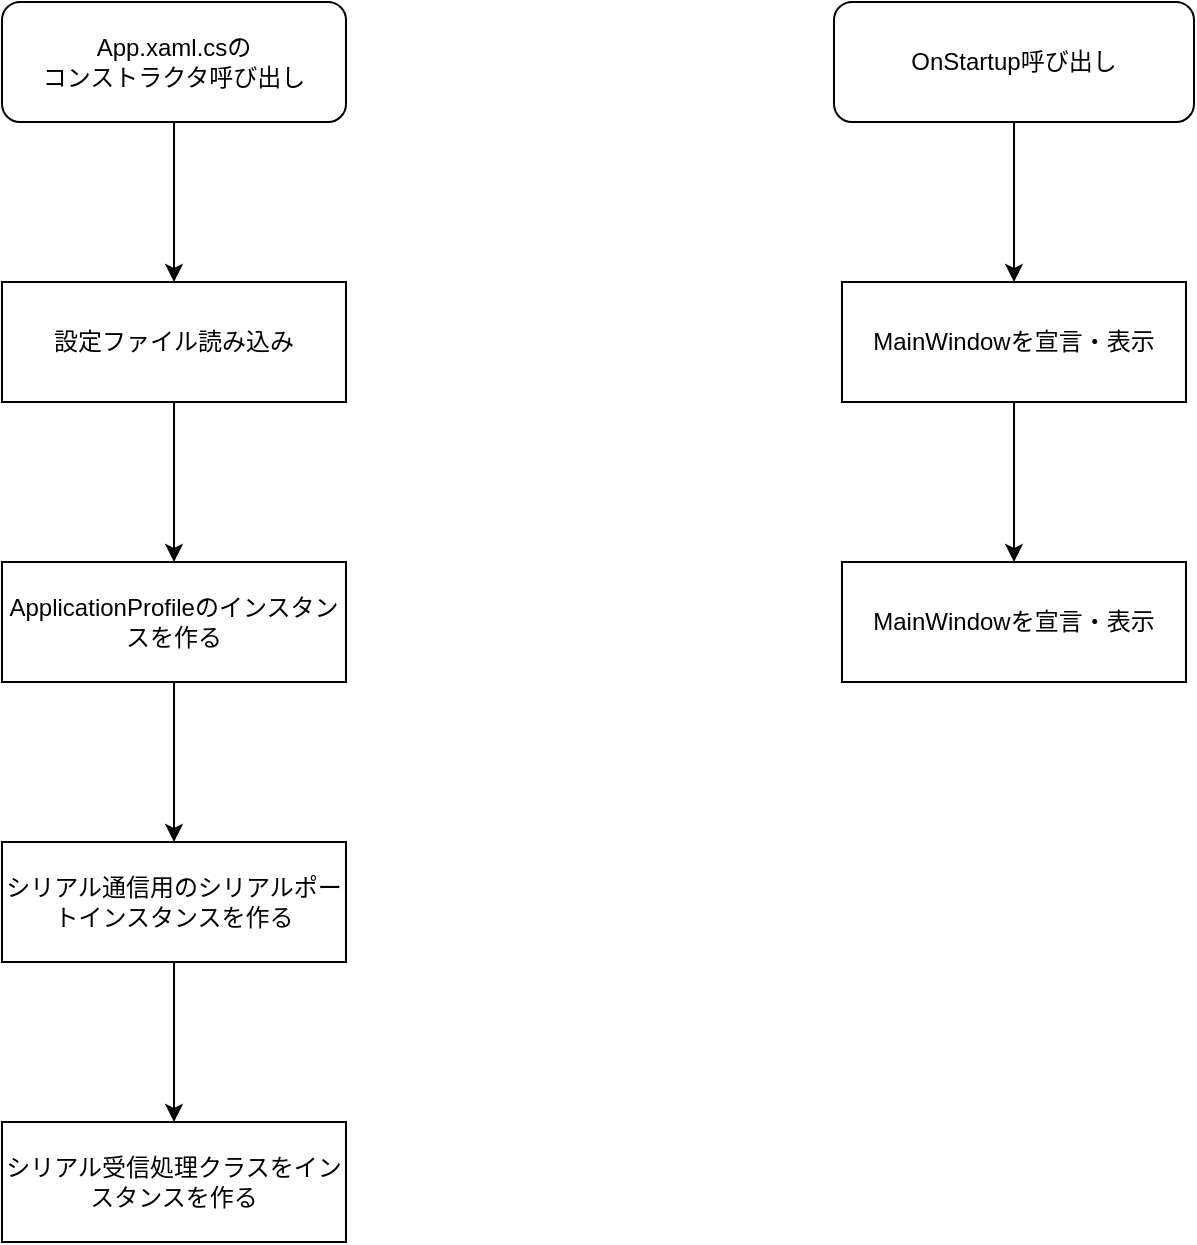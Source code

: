 <mxfile>
    <diagram id="vUIeG38WWE5ZPIOiv0nL" name="ページ1">
        <mxGraphModel dx="778" dy="662" grid="1" gridSize="10" guides="1" tooltips="1" connect="1" arrows="1" fold="1" page="1" pageScale="1" pageWidth="827" pageHeight="1169" math="0" shadow="0">
            <root>
                <mxCell id="0"/>
                <mxCell id="1" parent="0"/>
                <mxCell id="5" value="" style="edgeStyle=none;html=1;" edge="1" parent="1" source="2" target="4">
                    <mxGeometry relative="1" as="geometry"/>
                </mxCell>
                <mxCell id="2" value="App.xaml.csの&lt;br&gt;コンストラクタ呼び出し" style="rounded=1;whiteSpace=wrap;html=1;" vertex="1" parent="1">
                    <mxGeometry x="328" y="40" width="172" height="60" as="geometry"/>
                </mxCell>
                <mxCell id="7" value="" style="edgeStyle=none;html=1;" edge="1" parent="1" source="4" target="6">
                    <mxGeometry relative="1" as="geometry"/>
                </mxCell>
                <mxCell id="4" value="設定ファイル読み込み" style="rounded=0;whiteSpace=wrap;html=1;glass=0;" vertex="1" parent="1">
                    <mxGeometry x="328" y="180" width="172" height="60" as="geometry"/>
                </mxCell>
                <mxCell id="9" value="" style="edgeStyle=none;html=1;" edge="1" parent="1" source="6" target="8">
                    <mxGeometry relative="1" as="geometry"/>
                </mxCell>
                <mxCell id="6" value="ApplicationProfileのインスタンスを作る" style="rounded=0;whiteSpace=wrap;html=1;glass=0;shadow=0;" vertex="1" parent="1">
                    <mxGeometry x="328" y="320" width="172" height="60" as="geometry"/>
                </mxCell>
                <mxCell id="17" value="" style="edgeStyle=none;html=1;" edge="1" parent="1" source="8" target="16">
                    <mxGeometry relative="1" as="geometry"/>
                </mxCell>
                <mxCell id="8" value="シリアル通信用のシリアルポートインスタンスを作る" style="rounded=0;whiteSpace=wrap;html=1;glass=0;shadow=0;" vertex="1" parent="1">
                    <mxGeometry x="328" y="460" width="172" height="60" as="geometry"/>
                </mxCell>
                <mxCell id="15" value="" style="edgeStyle=none;html=1;" edge="1" parent="1" source="10" target="14">
                    <mxGeometry relative="1" as="geometry"/>
                </mxCell>
                <mxCell id="10" value="MainWindowを宣言・表示" style="rounded=0;whiteSpace=wrap;html=1;glass=0;shadow=0;" vertex="1" parent="1">
                    <mxGeometry x="748" y="180" width="172" height="60" as="geometry"/>
                </mxCell>
                <mxCell id="13" value="" style="edgeStyle=none;html=1;" edge="1" parent="1" source="12" target="10">
                    <mxGeometry relative="1" as="geometry"/>
                </mxCell>
                <mxCell id="12" value="OnStartup呼び出し" style="rounded=1;whiteSpace=wrap;html=1;shadow=0;glass=0;sketch=0;" vertex="1" parent="1">
                    <mxGeometry x="744" y="40" width="180" height="60" as="geometry"/>
                </mxCell>
                <mxCell id="14" value="MainWindowを宣言・表示" style="rounded=0;whiteSpace=wrap;html=1;glass=0;shadow=0;" vertex="1" parent="1">
                    <mxGeometry x="748" y="320" width="172" height="60" as="geometry"/>
                </mxCell>
                <mxCell id="16" value="シリアル受信処理クラスをインスタンスを作る" style="rounded=0;whiteSpace=wrap;html=1;glass=0;shadow=0;" vertex="1" parent="1">
                    <mxGeometry x="328" y="600" width="172" height="60" as="geometry"/>
                </mxCell>
            </root>
        </mxGraphModel>
    </diagram>
</mxfile>
